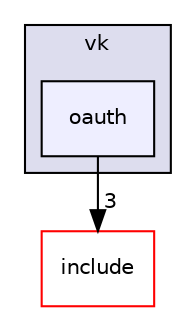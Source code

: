 digraph "oauth" {
  compound=true
  node [ fontsize="10", fontname="Helvetica"];
  edge [ labelfontsize="10", labelfontname="Helvetica"];
  subgraph clusterdir_34132a22d9969f1967496e9ca1a331bb {
    graph [ bgcolor="#ddddee", pencolor="black", label="vk" fontname="Helvetica", fontsize="10", URL="dir_34132a22d9969f1967496e9ca1a331bb.html"]
  dir_23d5e2abfefb661cca8f37ba670ed78f [shape=box, label="oauth", style="filled", fillcolor="#eeeeff", pencolor="black", URL="dir_23d5e2abfefb661cca8f37ba670ed78f.html"];
  }
  dir_9986c02ba0b5b8de78617cb7a0436aeb [shape=box label="include" fillcolor="white" style="filled" color="red" URL="dir_9986c02ba0b5b8de78617cb7a0436aeb.html"];
  dir_23d5e2abfefb661cca8f37ba670ed78f->dir_9986c02ba0b5b8de78617cb7a0436aeb [headlabel="3", labeldistance=1.5 headhref="dir_000012_000001.html"];
}
